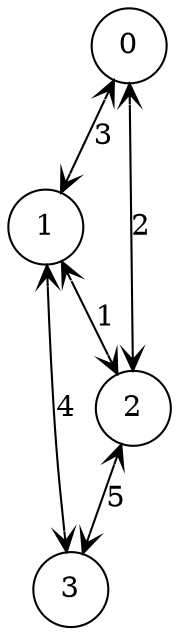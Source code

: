 digraph G {
    node [shape=circle]
    edge [arrowhead=vee, arrowtail=vee, dir=both]
    /* Entities */
    0
    1
    2
    3
    /* Relationships */
    0 -> 1[label="3"]
    0 -> 2[label="2"]
    1 -> 2[label="1"]
    1 -> 3[label="4"]
    2 -> 3[label="5"]
    /* Ranks */
}
